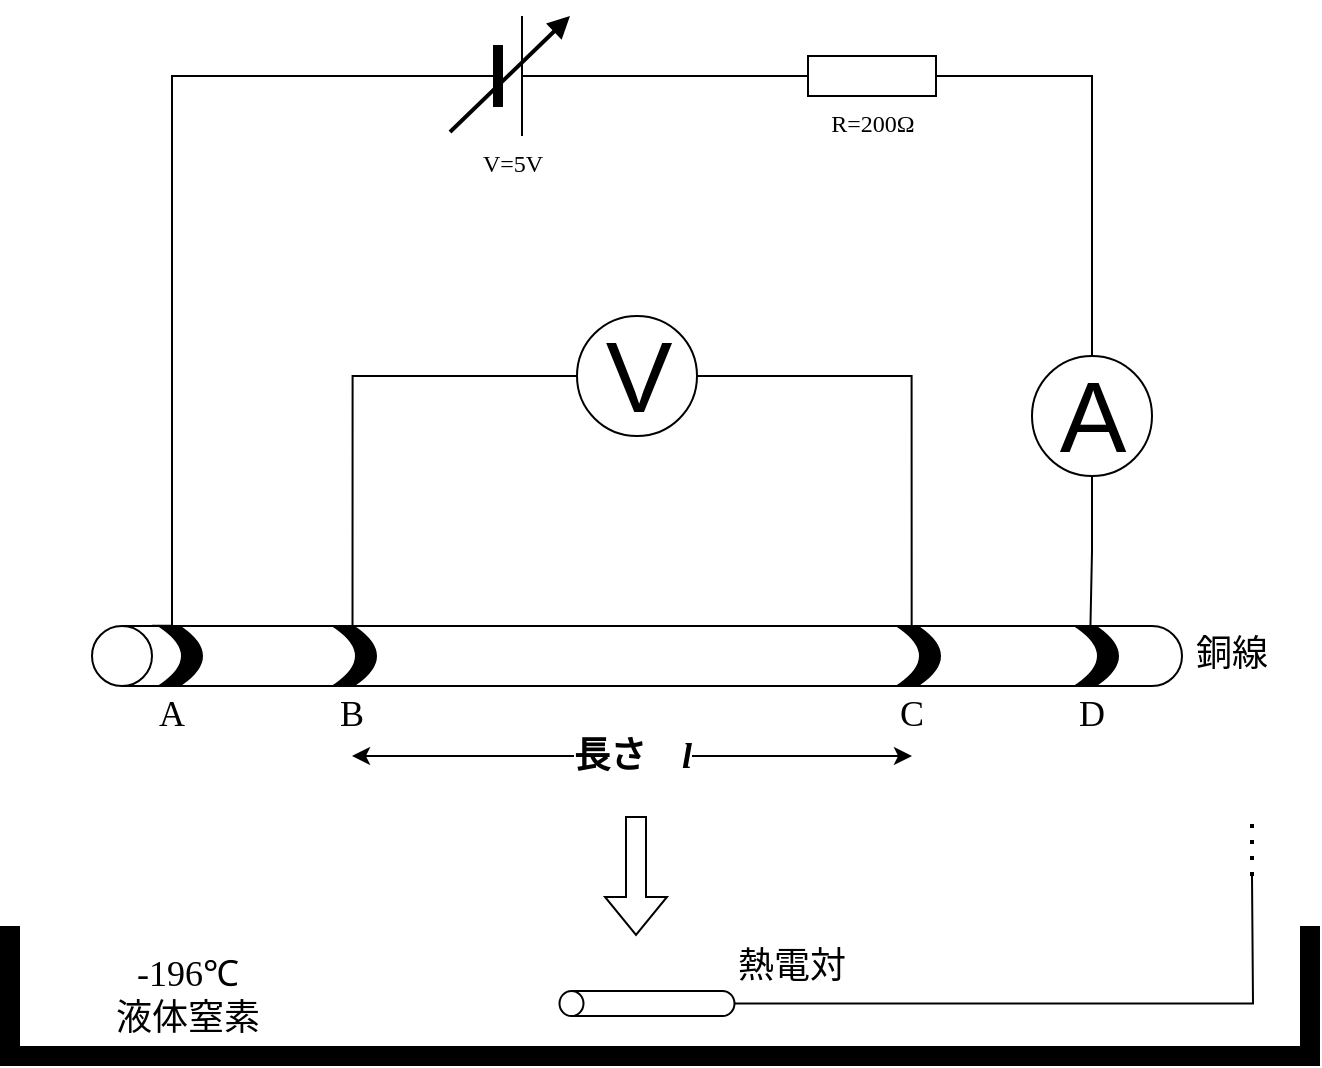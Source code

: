 <mxfile version="15.5.9" type="github">
  <diagram id="C5RBs43oDa-KdzZeNtuy" name="Page-1">
    <mxGraphModel dx="1422" dy="791" grid="1" gridSize="10" guides="1" tooltips="1" connect="1" arrows="1" fold="1" page="1" pageScale="1" pageWidth="827" pageHeight="1169" math="0" shadow="0">
      <root>
        <mxCell id="WIyWlLk6GJQsqaUBKTNV-0" />
        <mxCell id="WIyWlLk6GJQsqaUBKTNV-1" parent="WIyWlLk6GJQsqaUBKTNV-0" />
        <mxCell id="WFhRwt8FvtZSL98cEws3-11" style="edgeStyle=orthogonalEdgeStyle;rounded=0;orthogonalLoop=1;jettySize=auto;html=1;entryX=1.004;entryY=0.916;entryDx=0;entryDy=0;entryPerimeter=0;endArrow=none;endFill=0;" edge="1" parent="WIyWlLk6GJQsqaUBKTNV-1" source="WFhRwt8FvtZSL98cEws3-0" target="WFhRwt8FvtZSL98cEws3-10">
          <mxGeometry relative="1" as="geometry" />
        </mxCell>
        <mxCell id="WFhRwt8FvtZSL98cEws3-0" value="A" style="verticalLabelPosition=middle;shadow=0;dashed=0;align=center;html=1;verticalAlign=middle;strokeWidth=1;shape=ellipse;aspect=fixed;fontSize=50;" vertex="1" parent="WIyWlLk6GJQsqaUBKTNV-1">
          <mxGeometry x="600" y="520" width="60" height="60" as="geometry" />
        </mxCell>
        <mxCell id="WFhRwt8FvtZSL98cEws3-12" style="edgeStyle=orthogonalEdgeStyle;rounded=0;orthogonalLoop=1;jettySize=auto;html=1;endArrow=none;endFill=0;entryX=0.833;entryY=0.239;entryDx=0;entryDy=0;entryPerimeter=0;" edge="1" parent="WIyWlLk6GJQsqaUBKTNV-1" source="WFhRwt8FvtZSL98cEws3-1" target="WFhRwt8FvtZSL98cEws3-10">
          <mxGeometry relative="1" as="geometry">
            <mxPoint x="260" y="640" as="targetPoint" />
            <Array as="points">
              <mxPoint x="260" y="530" />
            </Array>
          </mxGeometry>
        </mxCell>
        <mxCell id="WFhRwt8FvtZSL98cEws3-13" style="edgeStyle=orthogonalEdgeStyle;rounded=0;orthogonalLoop=1;jettySize=auto;html=1;entryX=0.833;entryY=0.752;entryDx=0;entryDy=0;entryPerimeter=0;endArrow=none;endFill=0;" edge="1" parent="WIyWlLk6GJQsqaUBKTNV-1" source="WFhRwt8FvtZSL98cEws3-1" target="WFhRwt8FvtZSL98cEws3-10">
          <mxGeometry relative="1" as="geometry">
            <Array as="points">
              <mxPoint x="540" y="530" />
            </Array>
          </mxGeometry>
        </mxCell>
        <mxCell id="WFhRwt8FvtZSL98cEws3-1" value="V" style="verticalLabelPosition=middle;shadow=0;dashed=0;align=center;html=1;verticalAlign=middle;strokeWidth=1;shape=ellipse;aspect=fixed;fontSize=50;" vertex="1" parent="WIyWlLk6GJQsqaUBKTNV-1">
          <mxGeometry x="372.5" y="500" width="60" height="60" as="geometry" />
        </mxCell>
        <mxCell id="WFhRwt8FvtZSL98cEws3-3" style="edgeStyle=orthogonalEdgeStyle;rounded=0;orthogonalLoop=1;jettySize=auto;html=1;endArrow=none;endFill=0;" edge="1" parent="WIyWlLk6GJQsqaUBKTNV-1" source="WFhRwt8FvtZSL98cEws3-2" target="WFhRwt8FvtZSL98cEws3-0">
          <mxGeometry relative="1" as="geometry" />
        </mxCell>
        <mxCell id="WFhRwt8FvtZSL98cEws3-2" value="&lt;font face=&quot;Times New Roman&quot;&gt;R=200Ω&lt;/font&gt;" style="pointerEvents=1;verticalLabelPosition=bottom;shadow=0;dashed=0;align=center;html=1;verticalAlign=top;shape=mxgraph.electrical.resistors.resistor_1;" vertex="1" parent="WIyWlLk6GJQsqaUBKTNV-1">
          <mxGeometry x="470" y="370" width="100" height="20" as="geometry" />
        </mxCell>
        <mxCell id="WFhRwt8FvtZSL98cEws3-8" style="edgeStyle=orthogonalEdgeStyle;rounded=0;orthogonalLoop=1;jettySize=auto;html=1;exitX=1;exitY=0.5;exitDx=0;exitDy=0;exitPerimeter=0;endArrow=none;endFill=0;" edge="1" parent="WIyWlLk6GJQsqaUBKTNV-1" source="WFhRwt8FvtZSL98cEws3-5" target="WFhRwt8FvtZSL98cEws3-2">
          <mxGeometry relative="1" as="geometry" />
        </mxCell>
        <mxCell id="WFhRwt8FvtZSL98cEws3-9" style="edgeStyle=orthogonalEdgeStyle;rounded=0;orthogonalLoop=1;jettySize=auto;html=1;exitX=0;exitY=0.5;exitDx=0;exitDy=0;exitPerimeter=0;endArrow=none;endFill=0;entryX=1.004;entryY=0.055;entryDx=0;entryDy=0;entryPerimeter=0;" edge="1" parent="WIyWlLk6GJQsqaUBKTNV-1" source="WFhRwt8FvtZSL98cEws3-5" target="WFhRwt8FvtZSL98cEws3-10">
          <mxGeometry relative="1" as="geometry">
            <mxPoint x="160" y="620" as="targetPoint" />
            <Array as="points">
              <mxPoint x="170" y="380" />
              <mxPoint x="170" y="655" />
            </Array>
          </mxGeometry>
        </mxCell>
        <mxCell id="WFhRwt8FvtZSL98cEws3-5" value="&lt;font face=&quot;Times New Roman&quot;&gt;V=5V&lt;/font&gt;" style="verticalLabelPosition=bottom;shadow=0;dashed=0;align=center;fillColor=#000000;html=1;verticalAlign=top;strokeWidth=1;shape=mxgraph.electrical.miscellaneous.monocell_battery;" vertex="1" parent="WIyWlLk6GJQsqaUBKTNV-1">
          <mxGeometry x="290" y="350" width="100" height="60" as="geometry" />
        </mxCell>
        <mxCell id="WFhRwt8FvtZSL98cEws3-7" value="" style="endArrow=block;html=1;rounded=0;fontSize=20;strokeWidth=2;endFill=1;" edge="1" parent="WIyWlLk6GJQsqaUBKTNV-1">
          <mxGeometry width="50" height="50" relative="1" as="geometry">
            <mxPoint x="309" y="408" as="sourcePoint" />
            <mxPoint x="369" y="350" as="targetPoint" />
          </mxGeometry>
        </mxCell>
        <mxCell id="WFhRwt8FvtZSL98cEws3-10" value="" style="shape=cylinder3;whiteSpace=wrap;html=1;boundedLbl=1;backgroundOutline=1;size=15;rotation=-90;" vertex="1" parent="WIyWlLk6GJQsqaUBKTNV-1">
          <mxGeometry x="387.5" y="397.5" width="30" height="545" as="geometry" />
        </mxCell>
        <mxCell id="WFhRwt8FvtZSL98cEws3-16" value="&lt;b style=&quot;font-size: 18px&quot;&gt;&lt;font style=&quot;font-size: 18px&quot; face=&quot;Times New Roman&quot;&gt;長&lt;font style=&quot;font-size: 18px&quot;&gt;さ&lt;/font&gt;　&lt;i&gt;l&lt;/i&gt;&lt;br&gt;&lt;/font&gt;&lt;/b&gt;" style="endArrow=classic;startArrow=classic;html=1;rounded=0;" edge="1" parent="WIyWlLk6GJQsqaUBKTNV-1">
          <mxGeometry width="50" height="50" relative="1" as="geometry">
            <mxPoint x="260" y="720" as="sourcePoint" />
            <mxPoint x="540" y="720" as="targetPoint" />
          </mxGeometry>
        </mxCell>
        <mxCell id="WFhRwt8FvtZSL98cEws3-22" value="" style="shape=dataStorage;whiteSpace=wrap;html=1;fixedSize=1;fontFamily=Times New Roman;fontSize=18;fillColor=#000000;rotation=-180;size=10;" vertex="1" parent="WIyWlLk6GJQsqaUBKTNV-1">
          <mxGeometry x="165" y="656" width="20" height="28" as="geometry" />
        </mxCell>
        <mxCell id="WFhRwt8FvtZSL98cEws3-23" value="" style="shape=dataStorage;whiteSpace=wrap;html=1;fixedSize=1;fontFamily=Times New Roman;fontSize=18;fillColor=#000000;rotation=-180;size=10;" vertex="1" parent="WIyWlLk6GJQsqaUBKTNV-1">
          <mxGeometry x="252" y="656" width="20" height="28" as="geometry" />
        </mxCell>
        <mxCell id="WFhRwt8FvtZSL98cEws3-24" value="" style="shape=dataStorage;whiteSpace=wrap;html=1;fixedSize=1;fontFamily=Times New Roman;fontSize=18;fillColor=#000000;rotation=-180;size=10;" vertex="1" parent="WIyWlLk6GJQsqaUBKTNV-1">
          <mxGeometry x="534" y="656" width="20" height="28" as="geometry" />
        </mxCell>
        <mxCell id="WFhRwt8FvtZSL98cEws3-25" value="" style="shape=dataStorage;whiteSpace=wrap;html=1;fixedSize=1;fontFamily=Times New Roman;fontSize=18;fillColor=#000000;rotation=-180;size=10;" vertex="1" parent="WIyWlLk6GJQsqaUBKTNV-1">
          <mxGeometry x="623" y="656" width="20" height="28" as="geometry" />
        </mxCell>
        <mxCell id="WFhRwt8FvtZSL98cEws3-26" value="A" style="text;html=1;strokeColor=none;fillColor=none;align=center;verticalAlign=middle;whiteSpace=wrap;rounded=0;fontFamily=Times New Roman;fontSize=18;" vertex="1" parent="WIyWlLk6GJQsqaUBKTNV-1">
          <mxGeometry x="140" y="684" width="60" height="30" as="geometry" />
        </mxCell>
        <mxCell id="WFhRwt8FvtZSL98cEws3-27" value="&lt;div&gt;B&lt;/div&gt;" style="text;html=1;strokeColor=none;fillColor=none;align=center;verticalAlign=middle;whiteSpace=wrap;rounded=0;fontFamily=Times New Roman;fontSize=18;" vertex="1" parent="WIyWlLk6GJQsqaUBKTNV-1">
          <mxGeometry x="230" y="684" width="60" height="30" as="geometry" />
        </mxCell>
        <mxCell id="WFhRwt8FvtZSL98cEws3-28" value="C" style="text;html=1;strokeColor=none;fillColor=none;align=center;verticalAlign=middle;whiteSpace=wrap;rounded=0;fontFamily=Times New Roman;fontSize=18;" vertex="1" parent="WIyWlLk6GJQsqaUBKTNV-1">
          <mxGeometry x="510" y="684" width="60" height="30" as="geometry" />
        </mxCell>
        <mxCell id="WFhRwt8FvtZSL98cEws3-29" value="D" style="text;html=1;strokeColor=none;fillColor=none;align=center;verticalAlign=middle;whiteSpace=wrap;rounded=0;fontFamily=Times New Roman;fontSize=18;" vertex="1" parent="WIyWlLk6GJQsqaUBKTNV-1">
          <mxGeometry x="600" y="684" width="60" height="30" as="geometry" />
        </mxCell>
        <mxCell id="WFhRwt8FvtZSL98cEws3-30" value="銅線" style="text;html=1;strokeColor=none;fillColor=none;align=center;verticalAlign=middle;whiteSpace=wrap;rounded=0;fontFamily=Times New Roman;fontSize=18;" vertex="1" parent="WIyWlLk6GJQsqaUBKTNV-1">
          <mxGeometry x="670" y="654" width="60" height="30" as="geometry" />
        </mxCell>
        <mxCell id="WFhRwt8FvtZSL98cEws3-31" value="" style="shape=partialRectangle;whiteSpace=wrap;html=1;bottom=1;right=1;left=1;top=0;fillColor=none;routingCenterX=-0.5;fontFamily=Times New Roman;fontSize=18;strokeWidth=10;" vertex="1" parent="WIyWlLk6GJQsqaUBKTNV-1">
          <mxGeometry x="89" y="810" width="650" height="60" as="geometry" />
        </mxCell>
        <mxCell id="WFhRwt8FvtZSL98cEws3-35" value="" style="shape=flexArrow;endArrow=classic;html=1;rounded=0;fontFamily=Times New Roman;fontSize=18;" edge="1" parent="WIyWlLk6GJQsqaUBKTNV-1">
          <mxGeometry width="50" height="50" relative="1" as="geometry">
            <mxPoint x="402" y="750" as="sourcePoint" />
            <mxPoint x="402" y="810" as="targetPoint" />
          </mxGeometry>
        </mxCell>
        <mxCell id="WFhRwt8FvtZSL98cEws3-37" style="edgeStyle=orthogonalEdgeStyle;rounded=0;orthogonalLoop=1;jettySize=auto;html=1;fontFamily=Times New Roman;fontSize=18;endArrow=none;endFill=0;" edge="1" parent="WIyWlLk6GJQsqaUBKTNV-1" source="WFhRwt8FvtZSL98cEws3-36">
          <mxGeometry relative="1" as="geometry">
            <mxPoint x="710" y="780" as="targetPoint" />
          </mxGeometry>
        </mxCell>
        <mxCell id="WFhRwt8FvtZSL98cEws3-36" value="" style="shape=cylinder3;whiteSpace=wrap;html=1;boundedLbl=1;backgroundOutline=1;size=6;fontFamily=Times New Roman;fontSize=18;strokeWidth=1;fillColor=none;rotation=-90;" vertex="1" parent="WIyWlLk6GJQsqaUBKTNV-1">
          <mxGeometry x="401.25" y="800" width="12.5" height="87.5" as="geometry" />
        </mxCell>
        <mxCell id="WFhRwt8FvtZSL98cEws3-38" value="" style="endArrow=none;dashed=1;html=1;dashPattern=1 3;strokeWidth=2;rounded=0;fontFamily=Times New Roman;fontSize=18;" edge="1" parent="WIyWlLk6GJQsqaUBKTNV-1">
          <mxGeometry width="50" height="50" relative="1" as="geometry">
            <mxPoint x="710" y="780" as="sourcePoint" />
            <mxPoint x="710" y="750" as="targetPoint" />
          </mxGeometry>
        </mxCell>
        <mxCell id="WFhRwt8FvtZSL98cEws3-39" value="熱電対" style="text;html=1;strokeColor=none;fillColor=none;align=center;verticalAlign=middle;whiteSpace=wrap;rounded=0;fontFamily=Times New Roman;fontSize=18;" vertex="1" parent="WIyWlLk6GJQsqaUBKTNV-1">
          <mxGeometry x="450" y="810" width="60" height="30" as="geometry" />
        </mxCell>
        <mxCell id="WFhRwt8FvtZSL98cEws3-41" value="&lt;div&gt;-196℃&lt;/div&gt;&lt;div&gt;液体窒素&lt;br&gt;&lt;/div&gt;" style="text;html=1;strokeColor=none;fillColor=none;align=center;verticalAlign=middle;whiteSpace=wrap;rounded=0;fontFamily=Times New Roman;fontSize=18;" vertex="1" parent="WIyWlLk6GJQsqaUBKTNV-1">
          <mxGeometry x="104" y="825" width="148" height="30" as="geometry" />
        </mxCell>
      </root>
    </mxGraphModel>
  </diagram>
</mxfile>
